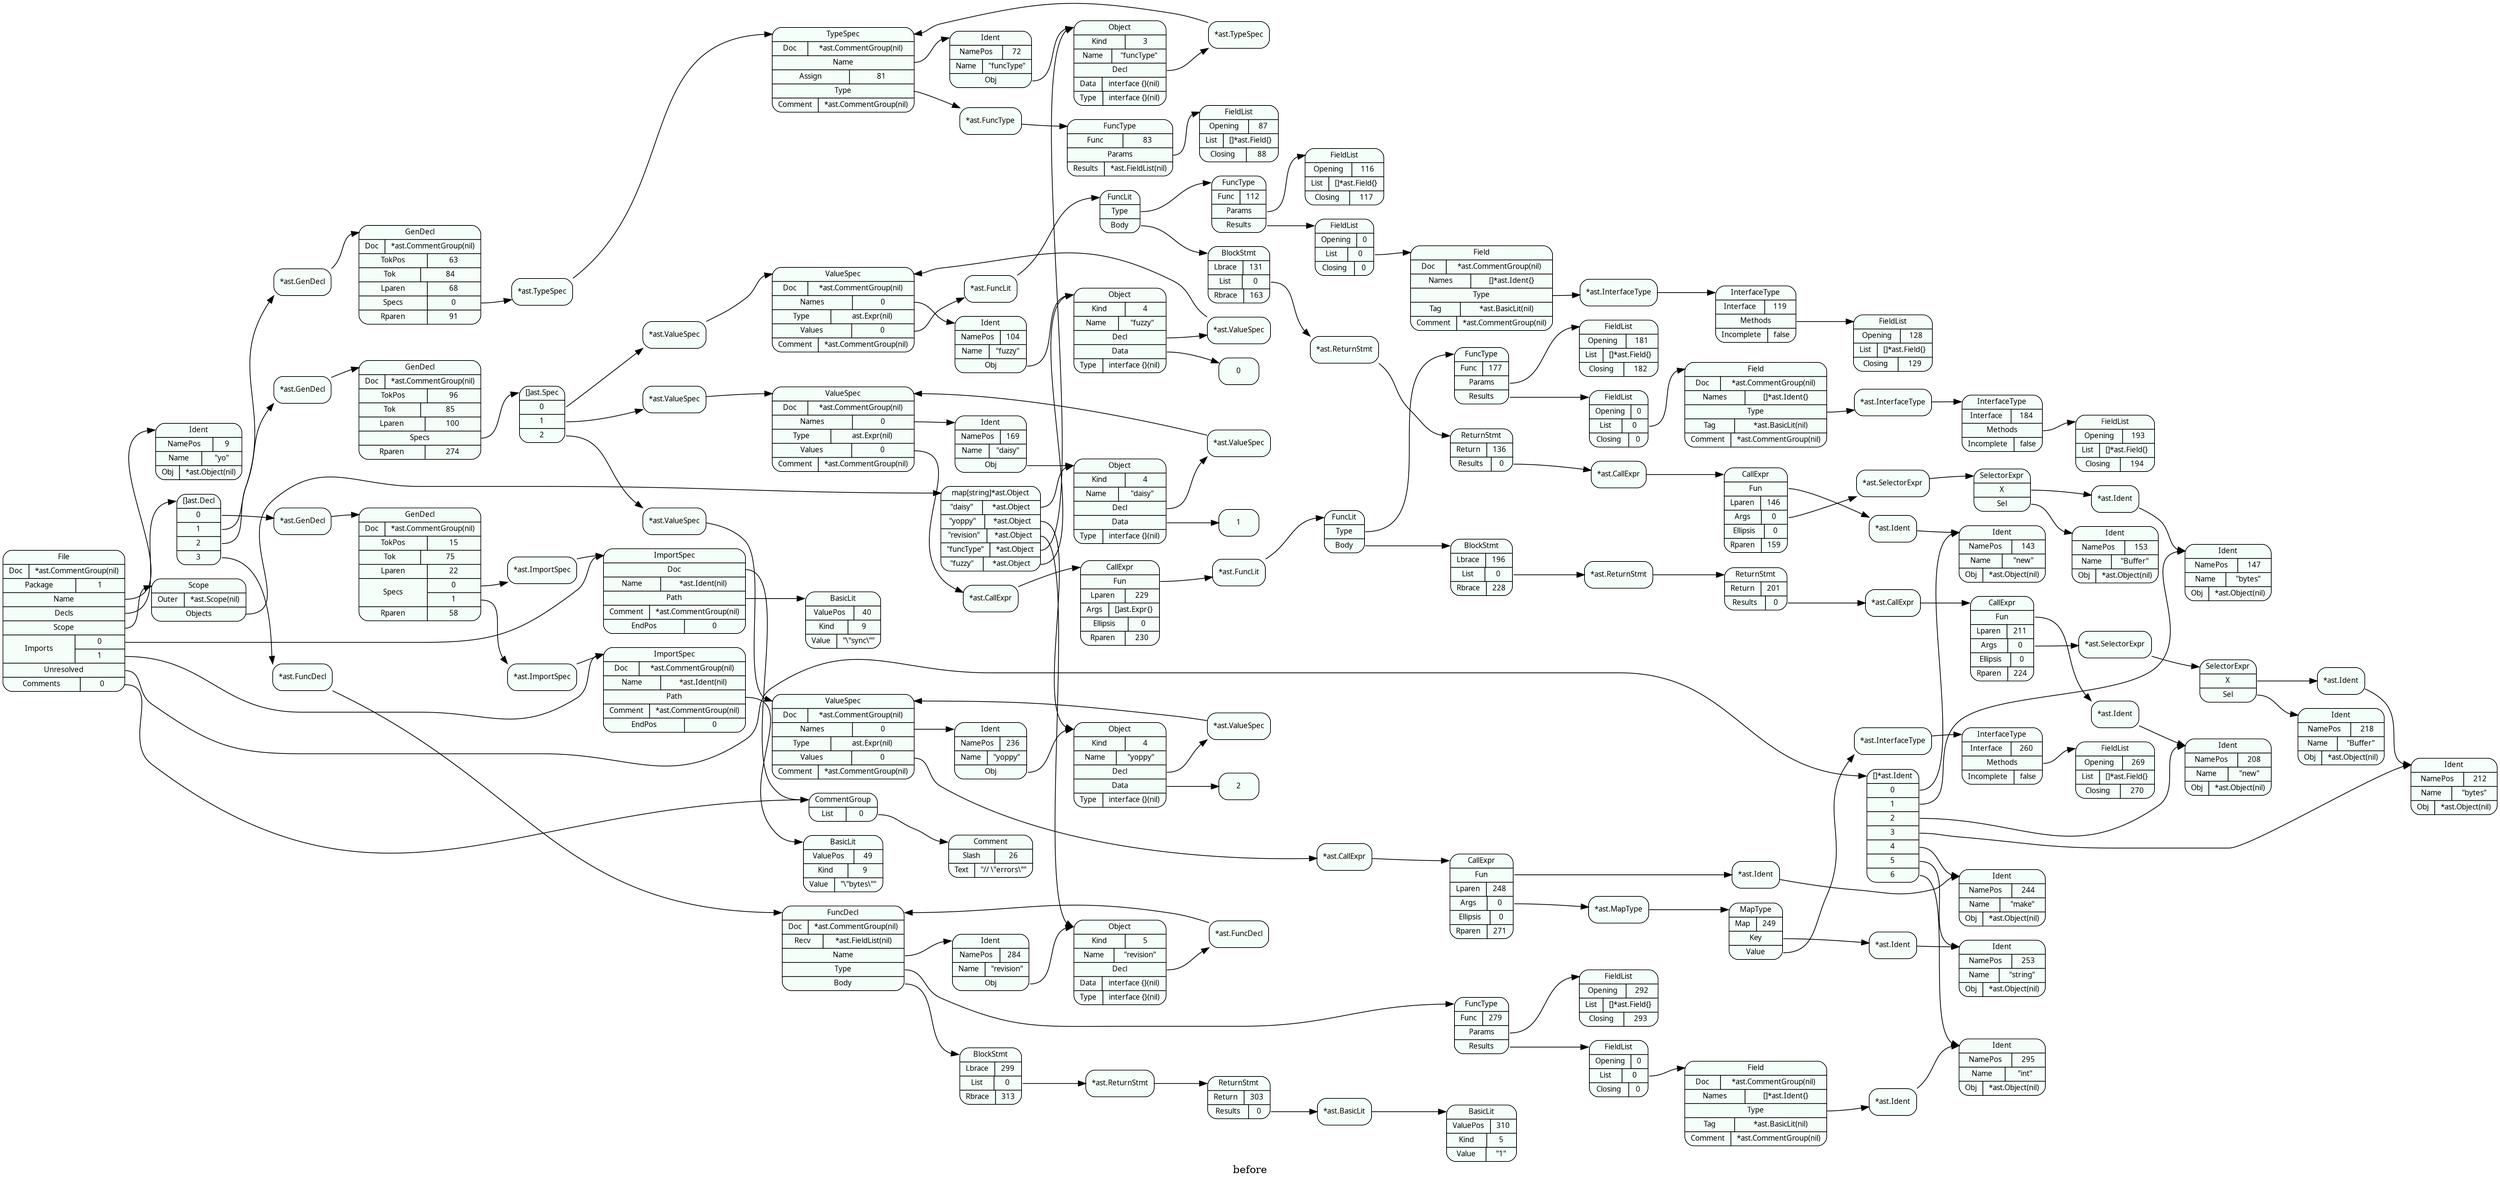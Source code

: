 /* generated by github.com/seamia/memviz
   based on config. settings, some of the values/connnections might be omitted
   config file used: ./memviz.options
   (2021-03-29 16:25:12.001901 -0700 PDT m=+0.034003001) */
digraph structs {
	rankdir=LR;
	label="before"
	tooltip="before"
	bgcolor="transparent"

	node [
		shape=Mrecord
		fontname="Cascadia Code"
		fontsize=10
		fillcolor="mintcream"
		style="filled"
	];

	2 [label="<name> Ident |{<f0> NamePos | 9} |{<f1> Name | \"yo\"} |{<f2> Obj | *ast.Object(nil)}	"];
	9 [label="<name> Comment |{<f0> Slash | 26} |{<f1> Text | \"// \\\"errors\\\"\"}	"];
	7:<8index0> -> 9:name;
	7 [label="<name> CommentGroup |{<f0> List | {<8index0> 0}}	"];
	10 [label="<name> BasicLit |{<f0> ValuePos | 40} |{<f1> Kind | 9} |{<f2> Value | \"\\\"sync\\\"\"}	"];
	6 [label="<name> ImportSpec |<f0> Doc|{<f1> Name | *ast.Ident(nil)} |<f2> Path|{<f3> Comment | *ast.CommentGroup(nil)} |{<f4> EndPos | 0}	"];
	6:f0 -> 7:name;
	6:f2 -> 10:name;
	11 [label="<name> *ast.ImportSpec"];
	11:name -> 6:name;
	13 [label="<name> BasicLit |{<f0> ValuePos | 49} |{<f1> Kind | 9} |{<f2> Value | \"\\\"bytes\\\"\"}	"];
	12 [label="<name> ImportSpec |{<f0> Doc | *ast.CommentGroup(nil)} |{<f1> Name | *ast.Ident(nil)} |<f2> Path|{<f3> Comment | *ast.CommentGroup(nil)} |{<f4> EndPos | 0}	"];
	12:f2 -> 13:name;
	14 [label="<name> *ast.ImportSpec"];
	14:name -> 12:name;
	4:<5index0> -> 11:name;
	4:<5index1> -> 14:name;
	4 [label="<name> GenDecl |{<f0> Doc | *ast.CommentGroup(nil)} |{<f1> TokPos | 15} |{<f2> Tok | 75} |{<f3> Lparen | 22} |{<f4> Specs | {<5index0> 0|<5index1> 1}} |{<f5> Rparen | 58}	"];
	15 [label="<name> *ast.GenDecl"];
	15:name -> 4:name;
	21 [label="<name> *ast.TypeSpec"];
	21:name -> 18:name;
	20 [label="<name> Object |{<f0> Kind | 3} |{<f1> Name | \"funcType\"} |<f2> Decl|{<f3> Data | interface \{\}(nil)} |{<f4> Type | interface \{\}(nil)}	"];
	20:f2 -> 21:name;
	19 [label="<name> Ident |{<f0> NamePos | 72} |{<f1> Name | \"funcType\"} |<f2> Obj "];
	19:f2 -> 20:name;
	23 [label="<name> FieldList |{<f0> Opening | 87} |{<f1> List | []*ast.Field\{\}} |{<f2> Closing | 88}	"];
	22 [label="<name> FuncType |{<f0> Func | 83} |<f1> Params|{<f2> Results | *ast.FieldList(nil)}	"];
	22:f1 -> 23:name;
	25 [label="<name> *ast.FuncType"];
	25:name -> 22:name;
	18 [label="<name> TypeSpec |{<f0> Doc | *ast.CommentGroup(nil)} |<f1> Name|{<f2> Assign | 81} |<f3> Type|{<f4> Comment | *ast.CommentGroup(nil)}	"];
	18:f1 -> 19:name;
	18:f3 -> 25:name;
	26 [label="<name> *ast.TypeSpec"];
	26:name -> 18:name;
	16:<17index0> -> 26:name;
	16 [label="<name> GenDecl |{<f0> Doc | *ast.CommentGroup(nil)} |{<f1> TokPos | 63} |{<f2> Tok | 84} |{<f3> Lparen | 68} |{<f4> Specs | {<17index0> 0}} |{<f5> Rparen | 91}	"];
	27 [label="<name> *ast.GenDecl"];
	27:name -> 16:name;
	34 [label="<name> *ast.ValueSpec"];
	34:name -> 30:name;
	35 [label="<name> 0"];
	33 [label="<name> Object |{<f0> Kind | 4} |{<f1> Name | \"fuzzy\"} |<f2> Decl|<f3> Data|{<f4> Type | interface \{\}(nil)}	"];
	33:f2 -> 34:name;
	33:f3 -> 35:name;
	32 [label="<name> Ident |{<f0> NamePos | 104} |{<f1> Name | \"fuzzy\"} |<f2> Obj "];
	32:f2 -> 33:name;
	30:<31index0> -> 32:name;
	39 [label="<name> FieldList |{<f0> Opening | 116} |{<f1> List | []*ast.Field\{\}} |{<f2> Closing | 117}	"];
	46 [label="<name> FieldList |{<f0> Opening | 128} |{<f1> List | []*ast.Field\{\}} |{<f2> Closing | 129}	"];
	45 [label="<name> InterfaceType |{<f0> Interface | 119} |<f1> Methods|{<f2> Incomplete | false}	"];
	45:f1 -> 46:name;
	48 [label="<name> *ast.InterfaceType"];
	48:name -> 45:name;
	43 [label="<name> Field |{<f0> Doc | *ast.CommentGroup(nil)} |{<f1> Names | []*ast.Ident\{\}} |<f2> Type|{<f3> Tag | *ast.BasicLit(nil)} |{<f4> Comment | *ast.CommentGroup(nil)}	"];
	43:f2 -> 48:name;
	41:<42index0> -> 43:name;
	41 [label="<name> FieldList |{<f0> Opening | 0} |{<f1> List | {<42index0> 0}} |{<f2> Closing | 0}	"];
	38 [label="<name> FuncType |{<f0> Func | 112} |<f1> Params|<f2> Results "];
	38:f1 -> 39:name;
	38:f2 -> 41:name;
	54 [label="<name> Ident |{<f0> NamePos | 143} |{<f1> Name | \"new\"} |{<f2> Obj | *ast.Object(nil)}	"];
	55 [label="<name> *ast.Ident"];
	55:name -> 54:name;
	58 [label="<name> Ident |{<f0> NamePos | 147} |{<f1> Name | \"bytes\"} |{<f2> Obj | *ast.Object(nil)}	"];
	59 [label="<name> *ast.Ident"];
	59:name -> 58:name;
	60 [label="<name> Ident |{<f0> NamePos | 153} |{<f1> Name | \"Buffer\"} |{<f2> Obj | *ast.Object(nil)}	"];
	57 [label="<name> SelectorExpr |<f0> X|<f1> Sel "];
	57:f0 -> 59:name;
	57:f1 -> 60:name;
	61 [label="<name> *ast.SelectorExpr"];
	61:name -> 57:name;
	53:<56index0> -> 61:name;
	53 [label="<name> CallExpr |<f0> Fun|{<f1> Lparen | 146} |{<f2> Args | {<56index0> 0}} |{<f3> Ellipsis | 0} |{<f4> Rparen | 159}	"];
	53:f0 -> 55:name;
	62 [label="<name> *ast.CallExpr"];
	62:name -> 53:name;
	51:<52index0> -> 62:name;
	51 [label="<name> ReturnStmt |{<f0> Return | 136} |{<f1> Results | {<52index0> 0}}	"];
	63 [label="<name> *ast.ReturnStmt"];
	63:name -> 51:name;
	49:<50index0> -> 63:name;
	49 [label="<name> BlockStmt |{<f0> Lbrace | 131} |{<f1> List | {<50index0> 0}} |{<f2> Rbrace | 163}	"];
	37 [label="<name> FuncLit |<f0> Type|<f1> Body "];
	37:f0 -> 38:name;
	37:f1 -> 49:name;
	64 [label="<name> *ast.FuncLit"];
	64:name -> 37:name;
	30:<36index0> -> 64:name;
	30 [label="<name> ValueSpec |{<f0> Doc | *ast.CommentGroup(nil)} |{<f1> Names | {<31index0> 0}} |{<f2> Type | ast.Expr(nil)} |{<f3> Values | {<36index0> 0}} |{<f4> Comment | *ast.CommentGroup(nil)}	"];
	65 [label="<name> *ast.ValueSpec"];
	65:name -> 30:name;
	70 [label="<name> *ast.ValueSpec"];
	70:name -> 66:name;
	71 [label="<name> 1"];
	69 [label="<name> Object |{<f0> Kind | 4} |{<f1> Name | \"daisy\"} |<f2> Decl|<f3> Data|{<f4> Type | interface \{\}(nil)}	"];
	69:f2 -> 70:name;
	69:f3 -> 71:name;
	68 [label="<name> Ident |{<f0> NamePos | 169} |{<f1> Name | \"daisy\"} |<f2> Obj "];
	68:f2 -> 69:name;
	66:<67index0> -> 68:name;
	76 [label="<name> FieldList |{<f0> Opening | 181} |{<f1> List | []*ast.Field\{\}} |{<f2> Closing | 182}	"];
	83 [label="<name> FieldList |{<f0> Opening | 193} |{<f1> List | []*ast.Field\{\}} |{<f2> Closing | 194}	"];
	82 [label="<name> InterfaceType |{<f0> Interface | 184} |<f1> Methods|{<f2> Incomplete | false}	"];
	82:f1 -> 83:name;
	85 [label="<name> *ast.InterfaceType"];
	85:name -> 82:name;
	80 [label="<name> Field |{<f0> Doc | *ast.CommentGroup(nil)} |{<f1> Names | []*ast.Ident\{\}} |<f2> Type|{<f3> Tag | *ast.BasicLit(nil)} |{<f4> Comment | *ast.CommentGroup(nil)}	"];
	80:f2 -> 85:name;
	78:<79index0> -> 80:name;
	78 [label="<name> FieldList |{<f0> Opening | 0} |{<f1> List | {<79index0> 0}} |{<f2> Closing | 0}	"];
	75 [label="<name> FuncType |{<f0> Func | 177} |<f1> Params|<f2> Results "];
	75:f1 -> 76:name;
	75:f2 -> 78:name;
	91 [label="<name> Ident |{<f0> NamePos | 208} |{<f1> Name | \"new\"} |{<f2> Obj | *ast.Object(nil)}	"];
	92 [label="<name> *ast.Ident"];
	92:name -> 91:name;
	95 [label="<name> Ident |{<f0> NamePos | 212} |{<f1> Name | \"bytes\"} |{<f2> Obj | *ast.Object(nil)}	"];
	96 [label="<name> *ast.Ident"];
	96:name -> 95:name;
	97 [label="<name> Ident |{<f0> NamePos | 218} |{<f1> Name | \"Buffer\"} |{<f2> Obj | *ast.Object(nil)}	"];
	94 [label="<name> SelectorExpr |<f0> X|<f1> Sel "];
	94:f0 -> 96:name;
	94:f1 -> 97:name;
	98 [label="<name> *ast.SelectorExpr"];
	98:name -> 94:name;
	90:<93index0> -> 98:name;
	90 [label="<name> CallExpr |<f0> Fun|{<f1> Lparen | 211} |{<f2> Args | {<93index0> 0}} |{<f3> Ellipsis | 0} |{<f4> Rparen | 224}	"];
	90:f0 -> 92:name;
	99 [label="<name> *ast.CallExpr"];
	99:name -> 90:name;
	88:<89index0> -> 99:name;
	88 [label="<name> ReturnStmt |{<f0> Return | 201} |{<f1> Results | {<89index0> 0}}	"];
	100 [label="<name> *ast.ReturnStmt"];
	100:name -> 88:name;
	86:<87index0> -> 100:name;
	86 [label="<name> BlockStmt |{<f0> Lbrace | 196} |{<f1> List | {<87index0> 0}} |{<f2> Rbrace | 228}	"];
	74 [label="<name> FuncLit |<f0> Type|<f1> Body "];
	74:f0 -> 75:name;
	74:f1 -> 86:name;
	101 [label="<name> *ast.FuncLit"];
	101:name -> 74:name;
	73 [label="<name> CallExpr |<f0> Fun|{<f1> Lparen | 229} |{<f2> Args | []ast.Expr\{\}} |{<f3> Ellipsis | 0} |{<f4> Rparen | 230}	"];
	73:f0 -> 101:name;
	103 [label="<name> *ast.CallExpr"];
	103:name -> 73:name;
	66:<72index0> -> 103:name;
	66 [label="<name> ValueSpec |{<f0> Doc | *ast.CommentGroup(nil)} |{<f1> Names | {<67index0> 0}} |{<f2> Type | ast.Expr(nil)} |{<f3> Values | {<72index0> 0}} |{<f4> Comment | *ast.CommentGroup(nil)}	"];
	104 [label="<name> *ast.ValueSpec"];
	104:name -> 66:name;
	109 [label="<name> *ast.ValueSpec"];
	109:name -> 105:name;
	110 [label="<name> 2"];
	108 [label="<name> Object |{<f0> Kind | 4} |{<f1> Name | \"yoppy\"} |<f2> Decl|<f3> Data|{<f4> Type | interface \{\}(nil)}	"];
	108:f2 -> 109:name;
	108:f3 -> 110:name;
	107 [label="<name> Ident |{<f0> NamePos | 236} |{<f1> Name | \"yoppy\"} |<f2> Obj "];
	107:f2 -> 108:name;
	105:<106index0> -> 107:name;
	113 [label="<name> Ident |{<f0> NamePos | 244} |{<f1> Name | \"make\"} |{<f2> Obj | *ast.Object(nil)}	"];
	114 [label="<name> *ast.Ident"];
	114:name -> 113:name;
	117 [label="<name> Ident |{<f0> NamePos | 253} |{<f1> Name | \"string\"} |{<f2> Obj | *ast.Object(nil)}	"];
	118 [label="<name> *ast.Ident"];
	118:name -> 117:name;
	120 [label="<name> FieldList |{<f0> Opening | 269} |{<f1> List | []*ast.Field\{\}} |{<f2> Closing | 270}	"];
	119 [label="<name> InterfaceType |{<f0> Interface | 260} |<f1> Methods|{<f2> Incomplete | false}	"];
	119:f1 -> 120:name;
	122 [label="<name> *ast.InterfaceType"];
	122:name -> 119:name;
	116 [label="<name> MapType |{<f0> Map | 249} |<f1> Key|<f2> Value "];
	116:f1 -> 118:name;
	116:f2 -> 122:name;
	123 [label="<name> *ast.MapType"];
	123:name -> 116:name;
	112:<115index0> -> 123:name;
	112 [label="<name> CallExpr |<f0> Fun|{<f1> Lparen | 248} |{<f2> Args | {<115index0> 0}} |{<f3> Ellipsis | 0} |{<f4> Rparen | 271}	"];
	112:f0 -> 114:name;
	124 [label="<name> *ast.CallExpr"];
	124:name -> 112:name;
	105:<111index0> -> 124:name;
	105 [label="<name> ValueSpec |{<f0> Doc | *ast.CommentGroup(nil)} |{<f1> Names | {<106index0> 0}} |{<f2> Type | ast.Expr(nil)} |{<f3> Values | {<111index0> 0}} |{<f4> Comment | *ast.CommentGroup(nil)}	"];
	125 [label="<name> *ast.ValueSpec"];
	125:name -> 105:name;
	29:<29index0> -> 65:name;
	29:<29index1> -> 104:name;
	29:<29index2> -> 125:name;
	29 [label="<name> []ast.Spec |<29index0> 0|<29index1> 1|<29index2> 2 "];
	28 [label="<name> GenDecl |{<f0> Doc | *ast.CommentGroup(nil)} |{<f1> TokPos | 96} |{<f2> Tok | 85} |{<f3> Lparen | 100} |<f4> Specs|{<f5> Rparen | 274}	"];
	28:f4 -> 29:name;
	126 [label="<name> *ast.GenDecl"];
	126:name -> 28:name;
	130 [label="<name> *ast.FuncDecl"];
	130:name -> 127:name;
	129 [label="<name> Object |{<f0> Kind | 5} |{<f1> Name | \"revision\"} |<f2> Decl|{<f3> Data | interface \{\}(nil)} |{<f4> Type | interface \{\}(nil)}	"];
	129:f2 -> 130:name;
	128 [label="<name> Ident |{<f0> NamePos | 284} |{<f1> Name | \"revision\"} |<f2> Obj "];
	128:f2 -> 129:name;
	132 [label="<name> FieldList |{<f0> Opening | 292} |{<f1> List | []*ast.Field\{\}} |{<f2> Closing | 293}	"];
	138 [label="<name> Ident |{<f0> NamePos | 295} |{<f1> Name | \"int\"} |{<f2> Obj | *ast.Object(nil)}	"];
	139 [label="<name> *ast.Ident"];
	139:name -> 138:name;
	136 [label="<name> Field |{<f0> Doc | *ast.CommentGroup(nil)} |{<f1> Names | []*ast.Ident\{\}} |<f2> Type|{<f3> Tag | *ast.BasicLit(nil)} |{<f4> Comment | *ast.CommentGroup(nil)}	"];
	136:f2 -> 139:name;
	134:<135index0> -> 136:name;
	134 [label="<name> FieldList |{<f0> Opening | 0} |{<f1> List | {<135index0> 0}} |{<f2> Closing | 0}	"];
	131 [label="<name> FuncType |{<f0> Func | 279} |<f1> Params|<f2> Results "];
	131:f1 -> 132:name;
	131:f2 -> 134:name;
	144 [label="<name> BasicLit |{<f0> ValuePos | 310} |{<f1> Kind | 5} |{<f2> Value | \"1\"}	"];
	145 [label="<name> *ast.BasicLit"];
	145:name -> 144:name;
	142:<143index0> -> 145:name;
	142 [label="<name> ReturnStmt |{<f0> Return | 303} |{<f1> Results | {<143index0> 0}}	"];
	146 [label="<name> *ast.ReturnStmt"];
	146:name -> 142:name;
	140:<141index0> -> 146:name;
	140 [label="<name> BlockStmt |{<f0> Lbrace | 299} |{<f1> List | {<141index0> 0}} |{<f2> Rbrace | 313}	"];
	127 [label="<name> FuncDecl |{<f0> Doc | *ast.CommentGroup(nil)} |{<f1> Recv | *ast.FieldList(nil)} |<f2> Name|<f3> Type|<f4> Body "];
	127:f2 -> 128:name;
	127:f3 -> 131:name;
	127:f4 -> 140:name;
	147 [label="<name> *ast.FuncDecl"];
	147:name -> 127:name;
	3:<3index0> -> 15:name;
	3:<3index1> -> 27:name;
	3:<3index2> -> 126:name;
	3:<3index3> -> 147:name;
	3 [label="<name> []ast.Decl |<3index0> 0|<3index1> 1|<3index2> 2|<3index3> 3 "];
	149:<149value0> -> 69:name;
	149:<149value1> -> 108:name;
	149:<149value2> -> 129:name;
	149:<149value3> -> 20:name;
	149:<149value4> -> 33:name;
	149 [label="<name> map[string]*ast.Object |{<149key0> \"daisy\"| <149value0> *ast.Object}|{<149key1> \"yoppy\"| <149value1> *ast.Object}|{<149key2> \"revision\"| <149value2> *ast.Object}|{<149key3> \"funcType\"| <149value3> *ast.Object}|{<149key4> \"fuzzy\"| <149value4> *ast.Object} "];
	148 [label="<name> Scope |{<f0> Outer | *ast.Scope(nil)} |<f1> Objects "];
	148:f1 -> 149:name;
	1:<150index0> -> 6:name;
	1:<150index1> -> 12:name;
	151:<151index0> -> 54:name;
	151:<151index1> -> 58:name;
	151:<151index2> -> 91:name;
	151:<151index3> -> 95:name;
	151:<151index4> -> 113:name;
	151:<151index5> -> 117:name;
	151:<151index6> -> 138:name;
	151 [label="<name> []*ast.Ident |<151index0> 0|<151index1> 1|<151index2> 2|<151index3> 3|<151index4> 4|<151index5> 5|<151index6> 6 "];
	1:<152index0> -> 7:name;
	1 [label="<name> File |{<f0> Doc | *ast.CommentGroup(nil)} |{<f1> Package | 1} |<f2> Name|<f3> Decls|<f4> Scope|{<f5> Imports | {<150index0> 0|<150index1> 1}} |<f6> Unresolved|{<f7> Comments | {<152index0> 0}}	"];
	1:f2 -> 2:name;
	1:f3 -> 3:name;
	1:f4 -> 148:name;
	1:f6 -> 151:name;
}
